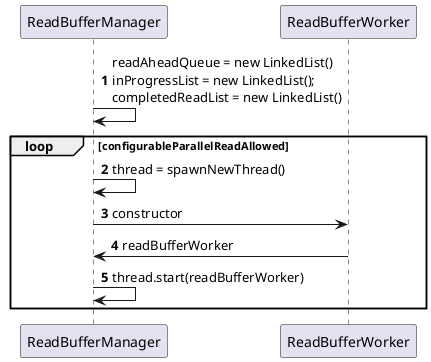 @startuml
'https://plantuml.com/sequence-diagram

autonumber
ReadBufferManager -> ReadBufferManager: readAheadQueue = new LinkedList()\ninProgressList = new LinkedList();\ncompletedReadList = new LinkedList()
loop configurableParallelReadAllowed
  ReadBufferManager -> ReadBufferManager: thread = spawnNewThread()
  ReadBufferManager -> ReadBufferWorker: constructor
  ReadBufferManager <- ReadBufferWorker: readBufferWorker
  ReadBufferManager -> ReadBufferManager: thread.start(readBufferWorker)
end
@enduml